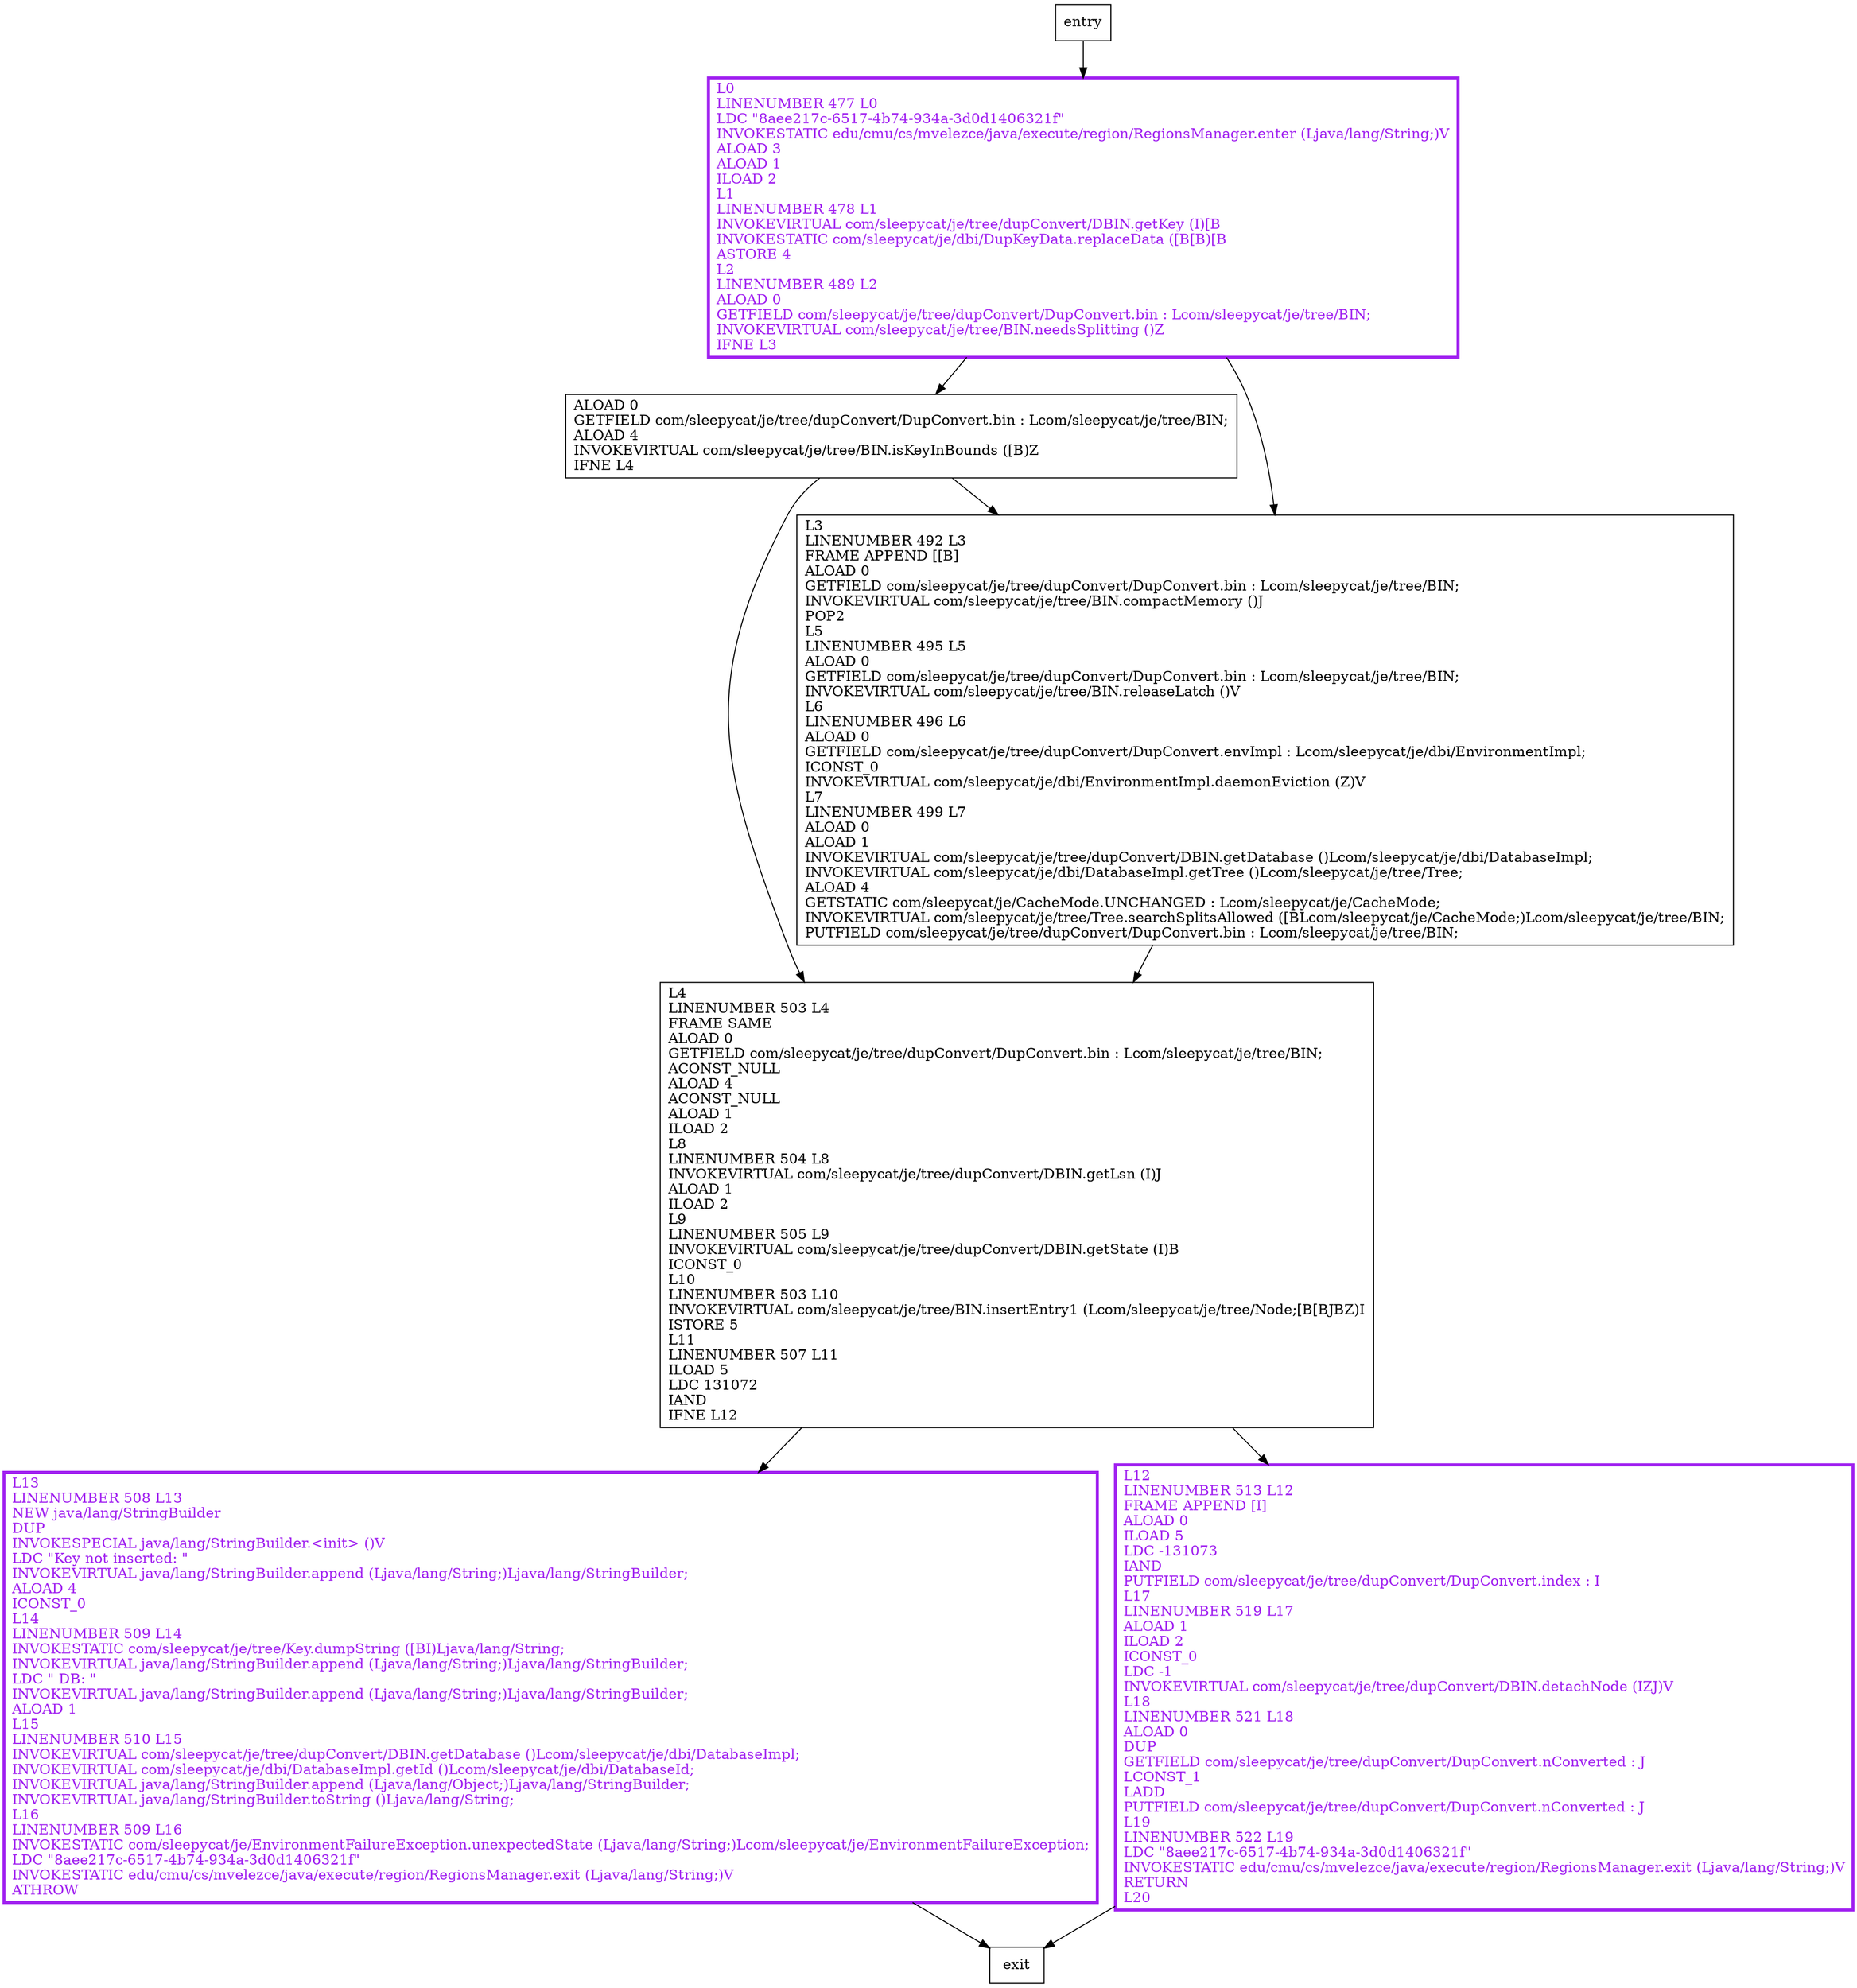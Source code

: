 digraph convertDbinSlot {
node [shape=record];
1195217067 [label="ALOAD 0\lGETFIELD com/sleepycat/je/tree/dupConvert/DupConvert.bin : Lcom/sleepycat/je/tree/BIN;\lALOAD 4\lINVOKEVIRTUAL com/sleepycat/je/tree/BIN.isKeyInBounds ([B)Z\lIFNE L4\l"];
223888430 [label="L13\lLINENUMBER 508 L13\lNEW java/lang/StringBuilder\lDUP\lINVOKESPECIAL java/lang/StringBuilder.\<init\> ()V\lLDC \"Key not inserted: \"\lINVOKEVIRTUAL java/lang/StringBuilder.append (Ljava/lang/String;)Ljava/lang/StringBuilder;\lALOAD 4\lICONST_0\lL14\lLINENUMBER 509 L14\lINVOKESTATIC com/sleepycat/je/tree/Key.dumpString ([BI)Ljava/lang/String;\lINVOKEVIRTUAL java/lang/StringBuilder.append (Ljava/lang/String;)Ljava/lang/StringBuilder;\lLDC \" DB: \"\lINVOKEVIRTUAL java/lang/StringBuilder.append (Ljava/lang/String;)Ljava/lang/StringBuilder;\lALOAD 1\lL15\lLINENUMBER 510 L15\lINVOKEVIRTUAL com/sleepycat/je/tree/dupConvert/DBIN.getDatabase ()Lcom/sleepycat/je/dbi/DatabaseImpl;\lINVOKEVIRTUAL com/sleepycat/je/dbi/DatabaseImpl.getId ()Lcom/sleepycat/je/dbi/DatabaseId;\lINVOKEVIRTUAL java/lang/StringBuilder.append (Ljava/lang/Object;)Ljava/lang/StringBuilder;\lINVOKEVIRTUAL java/lang/StringBuilder.toString ()Ljava/lang/String;\lL16\lLINENUMBER 509 L16\lINVOKESTATIC com/sleepycat/je/EnvironmentFailureException.unexpectedState (Ljava/lang/String;)Lcom/sleepycat/je/EnvironmentFailureException;\lLDC \"8aee217c-6517-4b74-934a-3d0d1406321f\"\lINVOKESTATIC edu/cmu/cs/mvelezce/java/execute/region/RegionsManager.exit (Ljava/lang/String;)V\lATHROW\l"];
37993734 [label="L4\lLINENUMBER 503 L4\lFRAME SAME\lALOAD 0\lGETFIELD com/sleepycat/je/tree/dupConvert/DupConvert.bin : Lcom/sleepycat/je/tree/BIN;\lACONST_NULL\lALOAD 4\lACONST_NULL\lALOAD 1\lILOAD 2\lL8\lLINENUMBER 504 L8\lINVOKEVIRTUAL com/sleepycat/je/tree/dupConvert/DBIN.getLsn (I)J\lALOAD 1\lILOAD 2\lL9\lLINENUMBER 505 L9\lINVOKEVIRTUAL com/sleepycat/je/tree/dupConvert/DBIN.getState (I)B\lICONST_0\lL10\lLINENUMBER 503 L10\lINVOKEVIRTUAL com/sleepycat/je/tree/BIN.insertEntry1 (Lcom/sleepycat/je/tree/Node;[B[BJBZ)I\lISTORE 5\lL11\lLINENUMBER 507 L11\lILOAD 5\lLDC 131072\lIAND\lIFNE L12\l"];
1579181131 [label="L3\lLINENUMBER 492 L3\lFRAME APPEND [[B]\lALOAD 0\lGETFIELD com/sleepycat/je/tree/dupConvert/DupConvert.bin : Lcom/sleepycat/je/tree/BIN;\lINVOKEVIRTUAL com/sleepycat/je/tree/BIN.compactMemory ()J\lPOP2\lL5\lLINENUMBER 495 L5\lALOAD 0\lGETFIELD com/sleepycat/je/tree/dupConvert/DupConvert.bin : Lcom/sleepycat/je/tree/BIN;\lINVOKEVIRTUAL com/sleepycat/je/tree/BIN.releaseLatch ()V\lL6\lLINENUMBER 496 L6\lALOAD 0\lGETFIELD com/sleepycat/je/tree/dupConvert/DupConvert.envImpl : Lcom/sleepycat/je/dbi/EnvironmentImpl;\lICONST_0\lINVOKEVIRTUAL com/sleepycat/je/dbi/EnvironmentImpl.daemonEviction (Z)V\lL7\lLINENUMBER 499 L7\lALOAD 0\lALOAD 1\lINVOKEVIRTUAL com/sleepycat/je/tree/dupConvert/DBIN.getDatabase ()Lcom/sleepycat/je/dbi/DatabaseImpl;\lINVOKEVIRTUAL com/sleepycat/je/dbi/DatabaseImpl.getTree ()Lcom/sleepycat/je/tree/Tree;\lALOAD 4\lGETSTATIC com/sleepycat/je/CacheMode.UNCHANGED : Lcom/sleepycat/je/CacheMode;\lINVOKEVIRTUAL com/sleepycat/je/tree/Tree.searchSplitsAllowed ([BLcom/sleepycat/je/CacheMode;)Lcom/sleepycat/je/tree/BIN;\lPUTFIELD com/sleepycat/je/tree/dupConvert/DupConvert.bin : Lcom/sleepycat/je/tree/BIN;\l"];
1351049289 [label="L12\lLINENUMBER 513 L12\lFRAME APPEND [I]\lALOAD 0\lILOAD 5\lLDC -131073\lIAND\lPUTFIELD com/sleepycat/je/tree/dupConvert/DupConvert.index : I\lL17\lLINENUMBER 519 L17\lALOAD 1\lILOAD 2\lICONST_0\lLDC -1\lINVOKEVIRTUAL com/sleepycat/je/tree/dupConvert/DBIN.detachNode (IZJ)V\lL18\lLINENUMBER 521 L18\lALOAD 0\lDUP\lGETFIELD com/sleepycat/je/tree/dupConvert/DupConvert.nConverted : J\lLCONST_1\lLADD\lPUTFIELD com/sleepycat/je/tree/dupConvert/DupConvert.nConverted : J\lL19\lLINENUMBER 522 L19\lLDC \"8aee217c-6517-4b74-934a-3d0d1406321f\"\lINVOKESTATIC edu/cmu/cs/mvelezce/java/execute/region/RegionsManager.exit (Ljava/lang/String;)V\lRETURN\lL20\l"];
390638540 [label="L0\lLINENUMBER 477 L0\lLDC \"8aee217c-6517-4b74-934a-3d0d1406321f\"\lINVOKESTATIC edu/cmu/cs/mvelezce/java/execute/region/RegionsManager.enter (Ljava/lang/String;)V\lALOAD 3\lALOAD 1\lILOAD 2\lL1\lLINENUMBER 478 L1\lINVOKEVIRTUAL com/sleepycat/je/tree/dupConvert/DBIN.getKey (I)[B\lINVOKESTATIC com/sleepycat/je/dbi/DupKeyData.replaceData ([B[B)[B\lASTORE 4\lL2\lLINENUMBER 489 L2\lALOAD 0\lGETFIELD com/sleepycat/je/tree/dupConvert/DupConvert.bin : Lcom/sleepycat/je/tree/BIN;\lINVOKEVIRTUAL com/sleepycat/je/tree/BIN.needsSplitting ()Z\lIFNE L3\l"];
entry;
exit;
entry -> 390638540
1195217067 -> 37993734
1195217067 -> 1579181131
223888430 -> exit
37993734 -> 223888430
37993734 -> 1351049289
1579181131 -> 37993734
1351049289 -> exit
390638540 -> 1195217067
390638540 -> 1579181131
223888430[fontcolor="purple", penwidth=3, color="purple"];
1351049289[fontcolor="purple", penwidth=3, color="purple"];
390638540[fontcolor="purple", penwidth=3, color="purple"];
}
